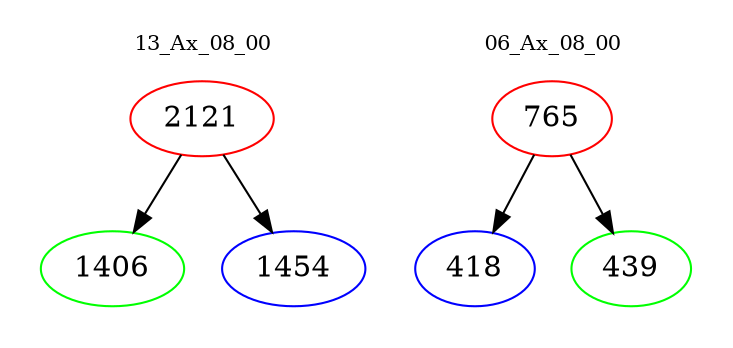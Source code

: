 digraph{
subgraph cluster_0 {
color = white
label = "13_Ax_08_00";
fontsize=10;
T0_2121 [label="2121", color="red"]
T0_2121 -> T0_1406 [color="black"]
T0_1406 [label="1406", color="green"]
T0_2121 -> T0_1454 [color="black"]
T0_1454 [label="1454", color="blue"]
}
subgraph cluster_1 {
color = white
label = "06_Ax_08_00";
fontsize=10;
T1_765 [label="765", color="red"]
T1_765 -> T1_418 [color="black"]
T1_418 [label="418", color="blue"]
T1_765 -> T1_439 [color="black"]
T1_439 [label="439", color="green"]
}
}
